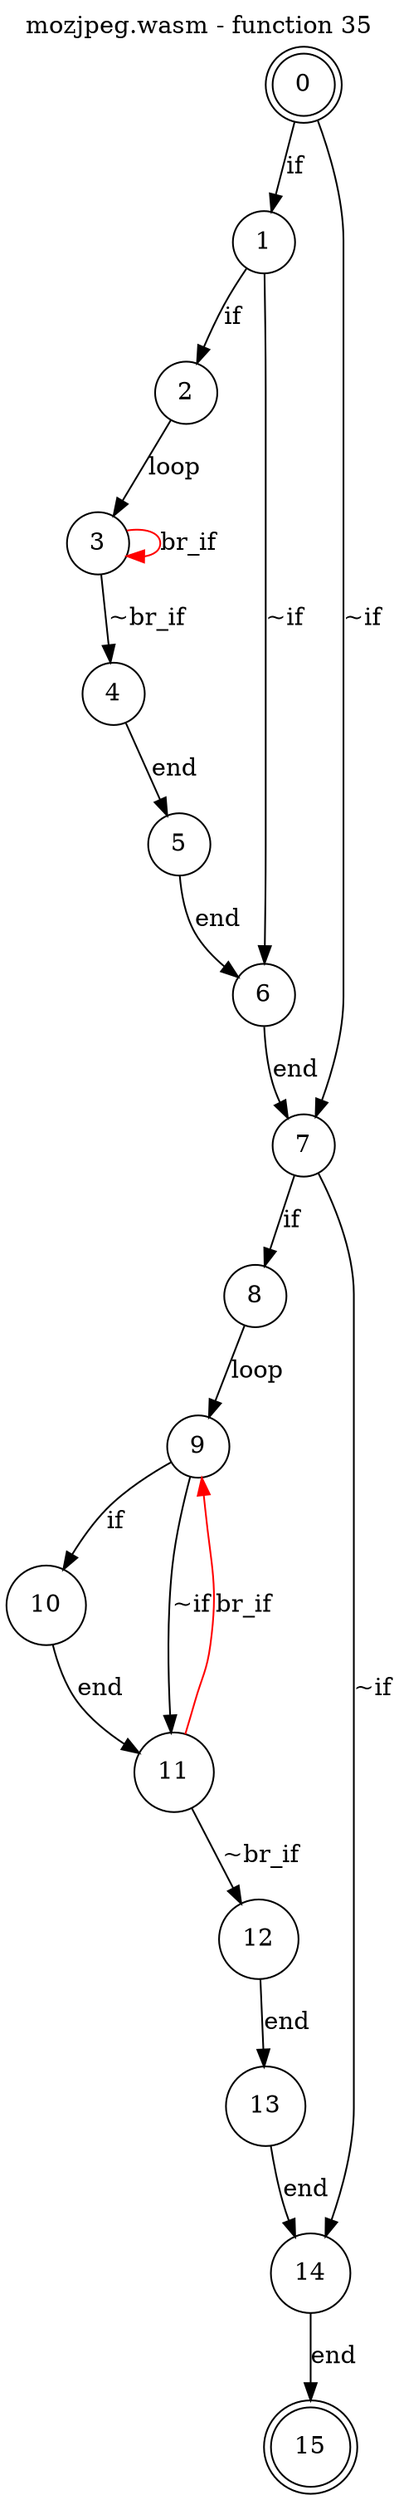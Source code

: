 digraph finite_state_machine {
    label = "mozjpeg.wasm - function 35"
    labelloc =  t
    labelfontsize = 16
    labelfontcolor = black
    labelfontname = "Helvetica"
    node [shape = doublecircle]; 0 15;
    node [shape = circle];
    0 -> 1[label = "if"];
    0 -> 7[label = "~if"];
    1 -> 2[label = "if"];
    1 -> 6[label = "~if"];
    2 -> 3[label = "loop"];
    3 -> 4[label = "~br_if"];
    3 -> 3[color="red" label = "br_if"];
    4 -> 5[label = "end"];
    5 -> 6[label = "end"];
    6 -> 7[label = "end"];
    7 -> 8[label = "if"];
    7 -> 14[label = "~if"];
    8 -> 9[label = "loop"];
    9 -> 10[label = "if"];
    9 -> 11[label = "~if"];
    10 -> 11[label = "end"];
    11 -> 12[label = "~br_if"];
    11 -> 9[color="red" label = "br_if"];
    12 -> 13[label = "end"];
    13 -> 14[label = "end"];
    14 -> 15[label = "end"];
}
